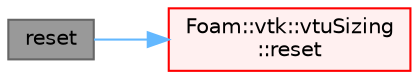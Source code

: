 digraph "reset"
{
 // LATEX_PDF_SIZE
  bgcolor="transparent";
  edge [fontname=Helvetica,fontsize=10,labelfontname=Helvetica,labelfontsize=10];
  node [fontname=Helvetica,fontsize=10,shape=box,height=0.2,width=0.4];
  rankdir="LR";
  Node1 [id="Node000001",label="reset",height=0.2,width=0.4,color="gray40", fillcolor="grey60", style="filled", fontcolor="black",tooltip=" "];
  Node1 -> Node2 [id="edge1_Node000001_Node000002",color="steelblue1",style="solid",tooltip=" "];
  Node2 [id="Node000002",label="Foam::vtk::vtuSizing\l::reset",height=0.2,width=0.4,color="red", fillcolor="#FFF0F0", style="filled",URL="$classFoam_1_1vtk_1_1vtuSizing.html#a7b686c99b54c686aefeeeb3d5deaa7d3",tooltip=" "];
}
